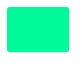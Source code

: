 @startuml

skinparam ClassBackgroundColor #MediumSpringGreen
skinparam ClassFontColor #MediumSpringGreen
skinparam ClassBorderColor #MediumSpringGreen

skinparam ClassStereotypeFontSize 0
skinparam CircledCharacterFontSize 0
skinparam CircledCharacterRadius 0
skinparam ClassBorderThickness 0
skinparam Shadowing false

class Dummy

@enduml